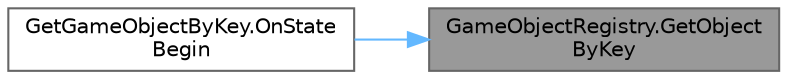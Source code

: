digraph "GameObjectRegistry.GetObjectByKey"
{
 // LATEX_PDF_SIZE
  bgcolor="transparent";
  edge [fontname=Helvetica,fontsize=10,labelfontname=Helvetica,labelfontsize=10];
  node [fontname=Helvetica,fontsize=10,shape=box,height=0.2,width=0.4];
  rankdir="RL";
  Node1 [id="Node000001",label="GameObjectRegistry.GetObject\lByKey",height=0.2,width=0.4,color="gray40", fillcolor="grey60", style="filled", fontcolor="black",tooltip="文字キーでGameObjectを取得する"];
  Node1 -> Node2 [id="edge1_Node000001_Node000002",dir="back",color="steelblue1",style="solid",tooltip=" "];
  Node2 [id="Node000002",label="GetGameObjectByKey.OnState\lBegin",height=0.2,width=0.4,color="grey40", fillcolor="white", style="filled",URL="$class_get_game_object_by_key.html#a9930abf6dce4cd0a4f4abd32e0ccb5fc",tooltip=" "];
}
